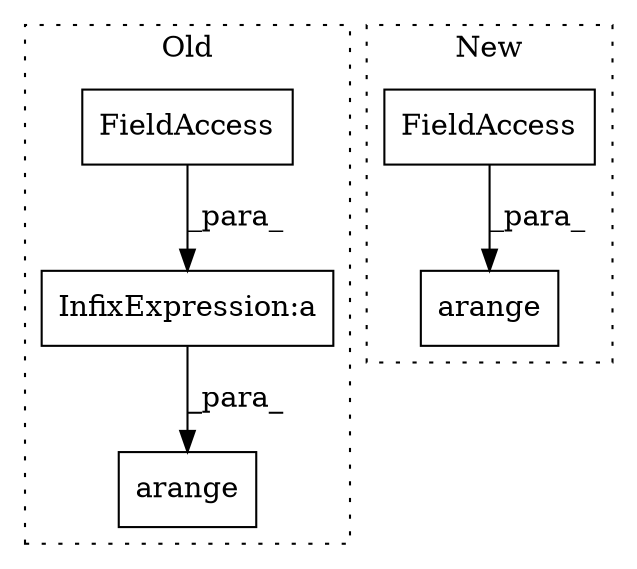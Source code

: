digraph G {
subgraph cluster0 {
1 [label="arange" a="32" s="7591,7654" l="7,1" shape="box"];
3 [label="InfixExpression:a" a="27" s="7631" l="3" shape="box"];
4 [label="FieldAccess" a="22" s="7634" l="9" shape="box"];
label = "Old";
style="dotted";
}
subgraph cluster1 {
2 [label="arange" a="32" s="7486,7501" l="7,1" shape="box"];
5 [label="FieldAccess" a="22" s="7493" l="8" shape="box"];
label = "New";
style="dotted";
}
3 -> 1 [label="_para_"];
4 -> 3 [label="_para_"];
5 -> 2 [label="_para_"];
}